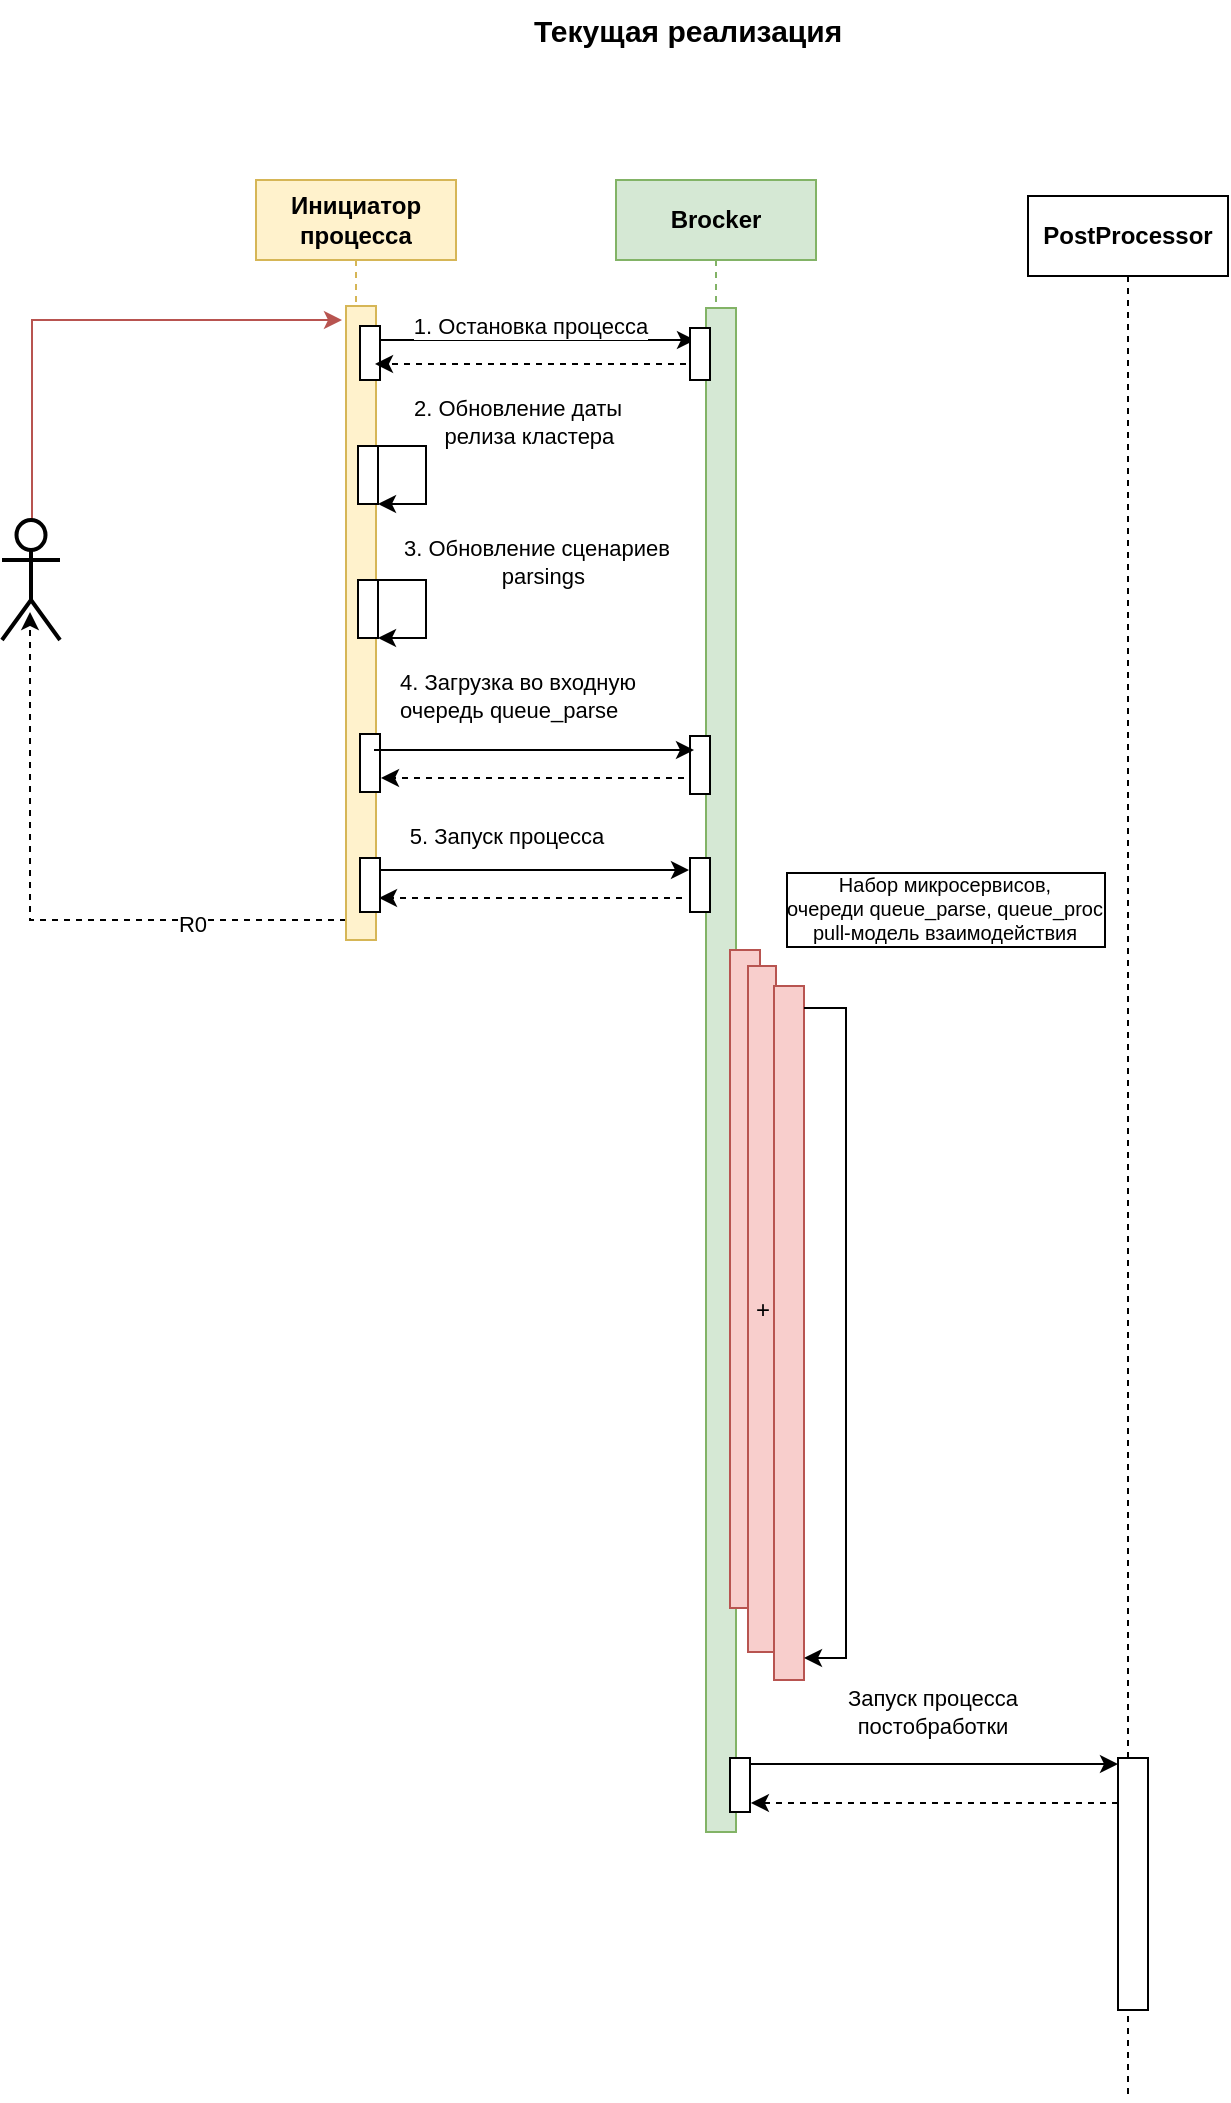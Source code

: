 <mxfile version="21.2.1" type="device">
  <diagram name="Page-1" id="2YBvvXClWsGukQMizWep">
    <mxGraphModel dx="989" dy="606" grid="1" gridSize="14" guides="1" tooltips="1" connect="1" arrows="1" fold="1" page="1" pageScale="1" pageWidth="827" pageHeight="1169" math="0" shadow="0">
      <root>
        <mxCell id="0" />
        <mxCell id="1" parent="0" />
        <mxCell id="cJGm8UNP47rANfR6PeEl-4" value="Текущая реализация" style="text;whiteSpace=wrap;html=1;fontSize=15;fontStyle=1" vertex="1" parent="1">
          <mxGeometry x="304" y="70" width="186" height="30" as="geometry" />
        </mxCell>
        <mxCell id="cJGm8UNP47rANfR6PeEl-5" value="Brocker" style="shape=umlLifeline;perimeter=lifelinePerimeter;whiteSpace=wrap;html=1;container=0;dropTarget=0;collapsible=0;recursiveResize=0;outlineConnect=0;portConstraint=eastwest;newEdgeStyle={&quot;edgeStyle&quot;:&quot;elbowEdgeStyle&quot;,&quot;elbow&quot;:&quot;vertical&quot;,&quot;curved&quot;:0,&quot;rounded&quot;:0};fontStyle=1;fillColor=#d5e8d4;strokeColor=#82b366;" vertex="1" parent="1">
          <mxGeometry x="347" y="160" width="100" height="826" as="geometry" />
        </mxCell>
        <mxCell id="cJGm8UNP47rANfR6PeEl-6" value="" style="html=1;points=[];perimeter=orthogonalPerimeter;outlineConnect=0;targetShapes=umlLifeline;portConstraint=eastwest;newEdgeStyle={&quot;edgeStyle&quot;:&quot;elbowEdgeStyle&quot;,&quot;elbow&quot;:&quot;vertical&quot;,&quot;curved&quot;:0,&quot;rounded&quot;:0};fillColor=#d5e8d4;strokeColor=#82b366;" vertex="1" parent="cJGm8UNP47rANfR6PeEl-5">
          <mxGeometry x="45" y="64" width="15" height="762" as="geometry" />
        </mxCell>
        <mxCell id="cJGm8UNP47rANfR6PeEl-9" value="" style="html=1;points=[];perimeter=orthogonalPerimeter;outlineConnect=0;targetShapes=umlLifeline;portConstraint=eastwest;newEdgeStyle={&quot;edgeStyle&quot;:&quot;elbowEdgeStyle&quot;,&quot;elbow&quot;:&quot;vertical&quot;,&quot;curved&quot;:0,&quot;rounded&quot;:0};fillColor=#f8cecc;strokeColor=#b85450;" vertex="1" parent="cJGm8UNP47rANfR6PeEl-5">
          <mxGeometry x="57" y="385" width="15" height="329" as="geometry" />
        </mxCell>
        <mxCell id="cJGm8UNP47rANfR6PeEl-64" style="edgeStyle=elbowEdgeStyle;rounded=0;orthogonalLoop=1;jettySize=auto;html=1;elbow=vertical;curved=0;" edge="1" parent="cJGm8UNP47rANfR6PeEl-5" source="cJGm8UNP47rANfR6PeEl-6" target="cJGm8UNP47rANfR6PeEl-5">
          <mxGeometry relative="1" as="geometry">
            <mxPoint x="30" y="451.5" as="sourcePoint" />
            <mxPoint x="30" y="479.5" as="targetPoint" />
            <Array as="points">
              <mxPoint x="30" y="414" />
            </Array>
          </mxGeometry>
        </mxCell>
        <mxCell id="cJGm8UNP47rANfR6PeEl-20" value="" style="edgeStyle=orthogonalEdgeStyle;rounded=0;orthogonalLoop=1;jettySize=auto;html=1;exitX=0.69;exitY=0.75;exitDx=0;exitDy=0;exitPerimeter=0;fillColor=#f8cecc;strokeColor=#b85450;" edge="1" parent="1">
          <mxGeometry relative="1" as="geometry">
            <mxPoint x="60.01" y="335" as="sourcePoint" />
            <mxPoint x="210" y="230" as="targetPoint" />
            <Array as="points">
              <mxPoint x="55" y="335" />
              <mxPoint x="55" y="230" />
            </Array>
          </mxGeometry>
        </mxCell>
        <mxCell id="cJGm8UNP47rANfR6PeEl-23" value="Набор микросервисов, &lt;br style=&quot;font-size: 10px;&quot;&gt;очереди queue_parse, queue_proc&lt;br style=&quot;font-size: 10px;&quot;&gt;pull-модель взаимодействия" style="edgeLabel;html=1;align=center;verticalAlign=middle;resizable=0;points=[];labelBorderColor=default;fontColor=#000000;fontSize=10;" vertex="1" connectable="0" parent="cJGm8UNP47rANfR6PeEl-20">
          <mxGeometry x="0.261" relative="1" as="geometry">
            <mxPoint x="399" y="294" as="offset" />
          </mxGeometry>
        </mxCell>
        <mxCell id="cJGm8UNP47rANfR6PeEl-7" value="" style="shape=umlActor;verticalLabelPosition=bottom;verticalAlign=top;html=1;strokeWidth=2;" vertex="1" parent="1">
          <mxGeometry x="40" y="330" width="29" height="60" as="geometry" />
        </mxCell>
        <mxCell id="cJGm8UNP47rANfR6PeEl-14" value="Инициатор&lt;br&gt;процесса" style="shape=umlLifeline;perimeter=lifelinePerimeter;whiteSpace=wrap;html=1;container=0;dropTarget=0;collapsible=0;recursiveResize=0;outlineConnect=0;portConstraint=eastwest;newEdgeStyle={&quot;edgeStyle&quot;:&quot;elbowEdgeStyle&quot;,&quot;elbow&quot;:&quot;vertical&quot;,&quot;curved&quot;:0,&quot;rounded&quot;:0};fontStyle=1;fillColor=#fff2cc;strokeColor=#d6b656;" vertex="1" parent="1">
          <mxGeometry x="167" y="160" width="100" height="260" as="geometry" />
        </mxCell>
        <mxCell id="cJGm8UNP47rANfR6PeEl-22" style="edgeStyle=elbowEdgeStyle;rounded=0;orthogonalLoop=1;jettySize=auto;html=1;elbow=vertical;curved=0;entryX=0.483;entryY=0.767;entryDx=0;entryDy=0;entryPerimeter=0;dashed=1;" edge="1" parent="1" source="cJGm8UNP47rANfR6PeEl-19" target="cJGm8UNP47rANfR6PeEl-7">
          <mxGeometry relative="1" as="geometry">
            <Array as="points">
              <mxPoint x="180" y="530" />
              <mxPoint x="140" y="450" />
              <mxPoint x="80" y="440" />
              <mxPoint x="170" y="450" />
              <mxPoint x="180" y="440" />
              <mxPoint x="170" y="330" />
            </Array>
          </mxGeometry>
        </mxCell>
        <mxCell id="cJGm8UNP47rANfR6PeEl-24" value="R0" style="edgeLabel;html=1;align=center;verticalAlign=middle;resizable=0;points=[];" vertex="1" connectable="0" parent="cJGm8UNP47rANfR6PeEl-22">
          <mxGeometry x="-0.504" y="2" relative="1" as="geometry">
            <mxPoint as="offset" />
          </mxGeometry>
        </mxCell>
        <mxCell id="cJGm8UNP47rANfR6PeEl-31" value="&lt;span style=&quot;color: rgb(0, 0, 0); font-family: Helvetica; font-size: 11px; font-style: normal; font-variant-ligatures: normal; font-variant-caps: normal; font-weight: 400; letter-spacing: normal; orphans: 2; text-align: center; text-indent: 0px; text-transform: none; widows: 2; word-spacing: 0px; -webkit-text-stroke-width: 0px; background-color: rgb(255, 255, 255); text-decoration-thickness: initial; text-decoration-style: initial; text-decoration-color: initial; float: none; display: inline !important;&quot;&gt;5. Запуск процесса&lt;/span&gt;" style="edgeLabel;html=1;align=center;verticalAlign=middle;resizable=0;points=[];" vertex="1" connectable="0" parent="cJGm8UNP47rANfR6PeEl-22">
          <mxGeometry x="0.718" y="1" relative="1" as="geometry">
            <mxPoint x="239" y="68" as="offset" />
          </mxGeometry>
        </mxCell>
        <mxCell id="cJGm8UNP47rANfR6PeEl-19" value="" style="html=1;points=[];perimeter=orthogonalPerimeter;outlineConnect=0;targetShapes=umlLifeline;portConstraint=eastwest;newEdgeStyle={&quot;edgeStyle&quot;:&quot;elbowEdgeStyle&quot;,&quot;elbow&quot;:&quot;vertical&quot;,&quot;curved&quot;:0,&quot;rounded&quot;:0};fillColor=#fff2cc;strokeColor=#d6b656;" vertex="1" parent="1">
          <mxGeometry x="212" y="223" width="15" height="317" as="geometry" />
        </mxCell>
        <mxCell id="cJGm8UNP47rANfR6PeEl-29" value="PostProcessor" style="shape=umlLifeline;perimeter=lifelinePerimeter;whiteSpace=wrap;html=1;container=0;dropTarget=0;collapsible=0;recursiveResize=0;outlineConnect=0;portConstraint=eastwest;newEdgeStyle={&quot;edgeStyle&quot;:&quot;elbowEdgeStyle&quot;,&quot;elbow&quot;:&quot;vertical&quot;,&quot;curved&quot;:0,&quot;rounded&quot;:0};fontStyle=1" vertex="1" parent="1">
          <mxGeometry x="553" y="168" width="100" height="952" as="geometry" />
        </mxCell>
        <mxCell id="cJGm8UNP47rANfR6PeEl-30" value="" style="html=1;points=[];perimeter=orthogonalPerimeter;outlineConnect=0;targetShapes=umlLifeline;portConstraint=eastwest;newEdgeStyle={&quot;edgeStyle&quot;:&quot;elbowEdgeStyle&quot;,&quot;elbow&quot;:&quot;vertical&quot;,&quot;curved&quot;:0,&quot;rounded&quot;:0};" vertex="1" parent="cJGm8UNP47rANfR6PeEl-29">
          <mxGeometry x="45" y="781" width="15" height="126" as="geometry" />
        </mxCell>
        <mxCell id="cJGm8UNP47rANfR6PeEl-34" style="edgeStyle=elbowEdgeStyle;rounded=0;orthogonalLoop=1;jettySize=auto;html=1;elbow=vertical;curved=0;" edge="1" parent="1">
          <mxGeometry relative="1" as="geometry">
            <mxPoint x="219" y="240" as="sourcePoint" />
            <mxPoint x="386.5" y="240" as="targetPoint" />
          </mxGeometry>
        </mxCell>
        <mxCell id="cJGm8UNP47rANfR6PeEl-32" value="" style="html=1;points=[];perimeter=orthogonalPerimeter;outlineConnect=0;targetShapes=umlLifeline;portConstraint=eastwest;newEdgeStyle={&quot;edgeStyle&quot;:&quot;elbowEdgeStyle&quot;,&quot;elbow&quot;:&quot;vertical&quot;,&quot;curved&quot;:0,&quot;rounded&quot;:0};" vertex="1" parent="1">
          <mxGeometry x="219" y="233" width="10" height="27" as="geometry" />
        </mxCell>
        <mxCell id="cJGm8UNP47rANfR6PeEl-35" style="edgeStyle=elbowEdgeStyle;rounded=0;orthogonalLoop=1;jettySize=auto;html=1;elbow=vertical;curved=0;dashed=1;" edge="1" parent="1">
          <mxGeometry relative="1" as="geometry">
            <mxPoint x="394" y="252" as="sourcePoint" />
            <mxPoint x="226.5" y="252" as="targetPoint" />
          </mxGeometry>
        </mxCell>
        <mxCell id="cJGm8UNP47rANfR6PeEl-33" value="" style="html=1;points=[];perimeter=orthogonalPerimeter;outlineConnect=0;targetShapes=umlLifeline;portConstraint=eastwest;newEdgeStyle={&quot;edgeStyle&quot;:&quot;elbowEdgeStyle&quot;,&quot;elbow&quot;:&quot;vertical&quot;,&quot;curved&quot;:0,&quot;rounded&quot;:0};" vertex="1" parent="1">
          <mxGeometry x="384" y="234" width="10" height="26" as="geometry" />
        </mxCell>
        <mxCell id="cJGm8UNP47rANfR6PeEl-36" value="1. Остановка процесса" style="edgeLabel;html=1;align=center;verticalAlign=middle;resizable=0;points=[];" vertex="1" connectable="0" parent="1">
          <mxGeometry x="314.007" y="236.993" as="geometry">
            <mxPoint x="-10" y="-4" as="offset" />
          </mxGeometry>
        </mxCell>
        <mxCell id="cJGm8UNP47rANfR6PeEl-37" value="" style="html=1;points=[];perimeter=orthogonalPerimeter;outlineConnect=0;targetShapes=umlLifeline;portConstraint=eastwest;newEdgeStyle={&quot;edgeStyle&quot;:&quot;elbowEdgeStyle&quot;,&quot;elbow&quot;:&quot;vertical&quot;,&quot;curved&quot;:0,&quot;rounded&quot;:0};" vertex="1" parent="1">
          <mxGeometry x="218" y="293" width="10" height="29" as="geometry" />
        </mxCell>
        <mxCell id="cJGm8UNP47rANfR6PeEl-42" value="&lt;span style=&quot;color: rgb(0, 0, 0); font-family: Helvetica; font-size: 11px; font-style: normal; font-variant-ligatures: normal; font-variant-caps: normal; font-weight: 400; letter-spacing: normal; orphans: 2; text-align: center; text-indent: 0px; text-transform: none; widows: 2; word-spacing: 0px; -webkit-text-stroke-width: 0px; background-color: rgb(255, 255, 255); text-decoration-thickness: initial; text-decoration-style: initial; text-decoration-color: initial; float: none; display: inline !important;&quot;&gt;2. Обновление даты&amp;nbsp; &amp;nbsp; &amp;nbsp; &amp;nbsp; &amp;nbsp; &amp;nbsp;релиза&amp;nbsp;кластера&lt;/span&gt;" style="text;whiteSpace=wrap;html=1;" vertex="1" parent="1">
          <mxGeometry x="243.5" y="260" width="127" height="30" as="geometry" />
        </mxCell>
        <mxCell id="cJGm8UNP47rANfR6PeEl-43" value="" style="html=1;points=[];perimeter=orthogonalPerimeter;outlineConnect=0;targetShapes=umlLifeline;portConstraint=eastwest;newEdgeStyle={&quot;edgeStyle&quot;:&quot;elbowEdgeStyle&quot;,&quot;elbow&quot;:&quot;vertical&quot;,&quot;curved&quot;:0,&quot;rounded&quot;:0};" vertex="1" parent="1">
          <mxGeometry x="218" y="360" width="10" height="29" as="geometry" />
        </mxCell>
        <mxCell id="cJGm8UNP47rANfR6PeEl-44" value="" style="html=1;points=[];perimeter=orthogonalPerimeter;outlineConnect=0;targetShapes=umlLifeline;portConstraint=eastwest;newEdgeStyle={&quot;edgeStyle&quot;:&quot;elbowEdgeStyle&quot;,&quot;elbow&quot;:&quot;vertical&quot;,&quot;curved&quot;:0,&quot;rounded&quot;:0};" vertex="1" parent="1">
          <mxGeometry x="219" y="437" width="10" height="29" as="geometry" />
        </mxCell>
        <mxCell id="cJGm8UNP47rANfR6PeEl-46" style="edgeStyle=elbowEdgeStyle;rounded=0;orthogonalLoop=1;jettySize=auto;html=1;elbow=vertical;curved=0;dashed=1;" edge="1" parent="1">
          <mxGeometry relative="1" as="geometry">
            <mxPoint x="381" y="459" as="sourcePoint" />
            <mxPoint x="229.5" y="459" as="targetPoint" />
          </mxGeometry>
        </mxCell>
        <mxCell id="cJGm8UNP47rANfR6PeEl-48" value="&lt;span style=&quot;color: rgb(0, 0, 0); font-family: Helvetica; font-size: 11px; font-style: normal; font-variant-ligatures: normal; font-variant-caps: normal; font-weight: 400; letter-spacing: normal; orphans: 2; text-align: center; text-indent: 0px; text-transform: none; widows: 2; word-spacing: 0px; -webkit-text-stroke-width: 0px; background-color: rgb(255, 255, 255); text-decoration-thickness: initial; text-decoration-style: initial; text-decoration-color: initial; float: none; display: inline !important;&quot;&gt;3. Обновление&amp;nbsp;сценариев&amp;nbsp; &amp;nbsp; &amp;nbsp; &amp;nbsp; &amp;nbsp; &amp;nbsp; &amp;nbsp; &amp;nbsp; &amp;nbsp; parsings&lt;/span&gt;" style="text;whiteSpace=wrap;html=1;" vertex="1" parent="1">
          <mxGeometry x="239" y="330" width="139" height="30" as="geometry" />
        </mxCell>
        <mxCell id="cJGm8UNP47rANfR6PeEl-49" value="" style="html=1;points=[];perimeter=orthogonalPerimeter;outlineConnect=0;targetShapes=umlLifeline;portConstraint=eastwest;newEdgeStyle={&quot;edgeStyle&quot;:&quot;elbowEdgeStyle&quot;,&quot;elbow&quot;:&quot;vertical&quot;,&quot;curved&quot;:0,&quot;rounded&quot;:0};" vertex="1" parent="1">
          <mxGeometry x="384" y="438" width="10" height="29" as="geometry" />
        </mxCell>
        <mxCell id="cJGm8UNP47rANfR6PeEl-50" style="edgeStyle=elbowEdgeStyle;rounded=0;orthogonalLoop=1;jettySize=auto;html=1;elbow=vertical;curved=0;" edge="1" parent="1">
          <mxGeometry relative="1" as="geometry">
            <mxPoint x="226" y="445" as="sourcePoint" />
            <mxPoint x="386" y="445" as="targetPoint" />
          </mxGeometry>
        </mxCell>
        <mxCell id="cJGm8UNP47rANfR6PeEl-51" value="&lt;div style=&quot;&quot;&gt;&lt;span style=&quot;font-size: 11px; background-color: rgb(255, 255, 255);&quot;&gt;4. Загрузка во входную очередь&amp;nbsp;&lt;/span&gt;&lt;span style=&quot;background-color: rgb(255, 255, 255); font-size: 11px; text-align: center;&quot;&gt;queue_parse&lt;/span&gt;&lt;/div&gt;" style="text;whiteSpace=wrap;html=1;" vertex="1" parent="1">
          <mxGeometry x="237" y="397" width="150" height="30" as="geometry" />
        </mxCell>
        <mxCell id="cJGm8UNP47rANfR6PeEl-52" style="edgeStyle=elbowEdgeStyle;rounded=0;orthogonalLoop=1;jettySize=auto;html=1;elbow=vertical;curved=0;" edge="1" parent="1" source="cJGm8UNP47rANfR6PeEl-37" target="cJGm8UNP47rANfR6PeEl-37">
          <mxGeometry relative="1" as="geometry">
            <Array as="points">
              <mxPoint x="252" y="322" />
            </Array>
          </mxGeometry>
        </mxCell>
        <mxCell id="cJGm8UNP47rANfR6PeEl-53" style="edgeStyle=elbowEdgeStyle;rounded=0;orthogonalLoop=1;jettySize=auto;html=1;elbow=vertical;curved=0;" edge="1" parent="1" source="cJGm8UNP47rANfR6PeEl-43" target="cJGm8UNP47rANfR6PeEl-43">
          <mxGeometry relative="1" as="geometry">
            <Array as="points">
              <mxPoint x="252" y="389" />
            </Array>
          </mxGeometry>
        </mxCell>
        <mxCell id="cJGm8UNP47rANfR6PeEl-54" value="" style="html=1;points=[];perimeter=orthogonalPerimeter;outlineConnect=0;targetShapes=umlLifeline;portConstraint=eastwest;newEdgeStyle={&quot;edgeStyle&quot;:&quot;elbowEdgeStyle&quot;,&quot;elbow&quot;:&quot;vertical&quot;,&quot;curved&quot;:0,&quot;rounded&quot;:0};" vertex="1" parent="1">
          <mxGeometry x="219" y="499" width="10" height="27" as="geometry" />
        </mxCell>
        <mxCell id="cJGm8UNP47rANfR6PeEl-55" value="" style="html=1;points=[];perimeter=orthogonalPerimeter;outlineConnect=0;targetShapes=umlLifeline;portConstraint=eastwest;newEdgeStyle={&quot;edgeStyle&quot;:&quot;elbowEdgeStyle&quot;,&quot;elbow&quot;:&quot;vertical&quot;,&quot;curved&quot;:0,&quot;rounded&quot;:0};" vertex="1" parent="1">
          <mxGeometry x="384" y="499" width="10" height="27" as="geometry" />
        </mxCell>
        <mxCell id="cJGm8UNP47rANfR6PeEl-56" style="edgeStyle=elbowEdgeStyle;rounded=0;orthogonalLoop=1;jettySize=auto;html=1;elbow=vertical;curved=0;" edge="1" parent="1">
          <mxGeometry relative="1" as="geometry">
            <mxPoint x="229" y="505" as="sourcePoint" />
            <mxPoint x="383.5" y="505" as="targetPoint" />
          </mxGeometry>
        </mxCell>
        <mxCell id="cJGm8UNP47rANfR6PeEl-57" style="edgeStyle=elbowEdgeStyle;rounded=0;orthogonalLoop=1;jettySize=auto;html=1;elbow=vertical;curved=0;dashed=1;" edge="1" parent="1">
          <mxGeometry relative="1" as="geometry">
            <mxPoint x="380" y="519" as="sourcePoint" />
            <mxPoint x="228.5" y="519" as="targetPoint" />
          </mxGeometry>
        </mxCell>
        <mxCell id="cJGm8UNP47rANfR6PeEl-59" value="+" style="html=1;points=[];perimeter=orthogonalPerimeter;outlineConnect=0;targetShapes=umlLifeline;portConstraint=eastwest;newEdgeStyle={&quot;edgeStyle&quot;:&quot;elbowEdgeStyle&quot;,&quot;elbow&quot;:&quot;vertical&quot;,&quot;curved&quot;:0,&quot;rounded&quot;:0};fillColor=#f8cecc;strokeColor=#b85450;" vertex="1" parent="1">
          <mxGeometry x="413" y="553" width="14" height="343" as="geometry" />
        </mxCell>
        <mxCell id="cJGm8UNP47rANfR6PeEl-60" value="" style="html=1;points=[];perimeter=orthogonalPerimeter;outlineConnect=0;targetShapes=umlLifeline;portConstraint=eastwest;newEdgeStyle={&quot;edgeStyle&quot;:&quot;elbowEdgeStyle&quot;,&quot;elbow&quot;:&quot;vertical&quot;,&quot;curved&quot;:0,&quot;rounded&quot;:0};fillColor=#f8cecc;strokeColor=#b85450;" vertex="1" parent="1">
          <mxGeometry x="426" y="563" width="15" height="347" as="geometry" />
        </mxCell>
        <mxCell id="cJGm8UNP47rANfR6PeEl-65" style="edgeStyle=elbowEdgeStyle;rounded=0;orthogonalLoop=1;jettySize=auto;html=1;elbow=vertical;curved=0;" edge="1" parent="1" source="cJGm8UNP47rANfR6PeEl-60" target="cJGm8UNP47rANfR6PeEl-60">
          <mxGeometry relative="1" as="geometry">
            <Array as="points">
              <mxPoint x="462" y="574" />
            </Array>
          </mxGeometry>
        </mxCell>
        <mxCell id="cJGm8UNP47rANfR6PeEl-67" style="edgeStyle=elbowEdgeStyle;rounded=0;orthogonalLoop=1;jettySize=auto;html=1;elbow=vertical;curved=0;" edge="1" parent="1" source="cJGm8UNP47rANfR6PeEl-66" target="cJGm8UNP47rANfR6PeEl-30">
          <mxGeometry relative="1" as="geometry">
            <mxPoint x="414" y="849.448" as="sourcePoint" />
            <mxPoint x="588" y="849" as="targetPoint" />
            <Array as="points">
              <mxPoint x="532" y="952" />
              <mxPoint x="546" y="994" />
            </Array>
          </mxGeometry>
        </mxCell>
        <mxCell id="cJGm8UNP47rANfR6PeEl-66" value="" style="html=1;points=[];perimeter=orthogonalPerimeter;outlineConnect=0;targetShapes=umlLifeline;portConstraint=eastwest;newEdgeStyle={&quot;edgeStyle&quot;:&quot;elbowEdgeStyle&quot;,&quot;elbow&quot;:&quot;vertical&quot;,&quot;curved&quot;:0,&quot;rounded&quot;:0};" vertex="1" parent="1">
          <mxGeometry x="404" y="949" width="10" height="27" as="geometry" />
        </mxCell>
        <mxCell id="cJGm8UNP47rANfR6PeEl-68" style="edgeStyle=elbowEdgeStyle;rounded=0;orthogonalLoop=1;jettySize=auto;html=1;elbow=vertical;curved=0;entryX=1.045;entryY=0.983;entryDx=0;entryDy=0;entryPerimeter=0;dashed=1;" edge="1" parent="1">
          <mxGeometry relative="1" as="geometry">
            <mxPoint x="598" y="971.552" as="sourcePoint" />
            <mxPoint x="414.45" y="971.541" as="targetPoint" />
          </mxGeometry>
        </mxCell>
        <mxCell id="cJGm8UNP47rANfR6PeEl-69" value="&lt;span style=&quot;color: rgb(0, 0, 0); font-family: Helvetica; font-size: 11px; font-style: normal; font-variant-ligatures: normal; font-variant-caps: normal; font-weight: 400; letter-spacing: normal; orphans: 2; text-align: center; text-indent: 0px; text-transform: none; widows: 2; word-spacing: 0px; -webkit-text-stroke-width: 0px; background-color: rgb(255, 255, 255); text-decoration-thickness: initial; text-decoration-style: initial; text-decoration-color: initial; float: none; display: inline !important;&quot;&gt;Запуск процесса&lt;br&gt;постобработки&lt;br&gt;&lt;/span&gt;" style="edgeLabel;html=1;align=center;verticalAlign=middle;resizable=0;points=[];" vertex="1" connectable="0" parent="1">
          <mxGeometry x="505.007" y="925.717" as="geometry" />
        </mxCell>
      </root>
    </mxGraphModel>
  </diagram>
</mxfile>
